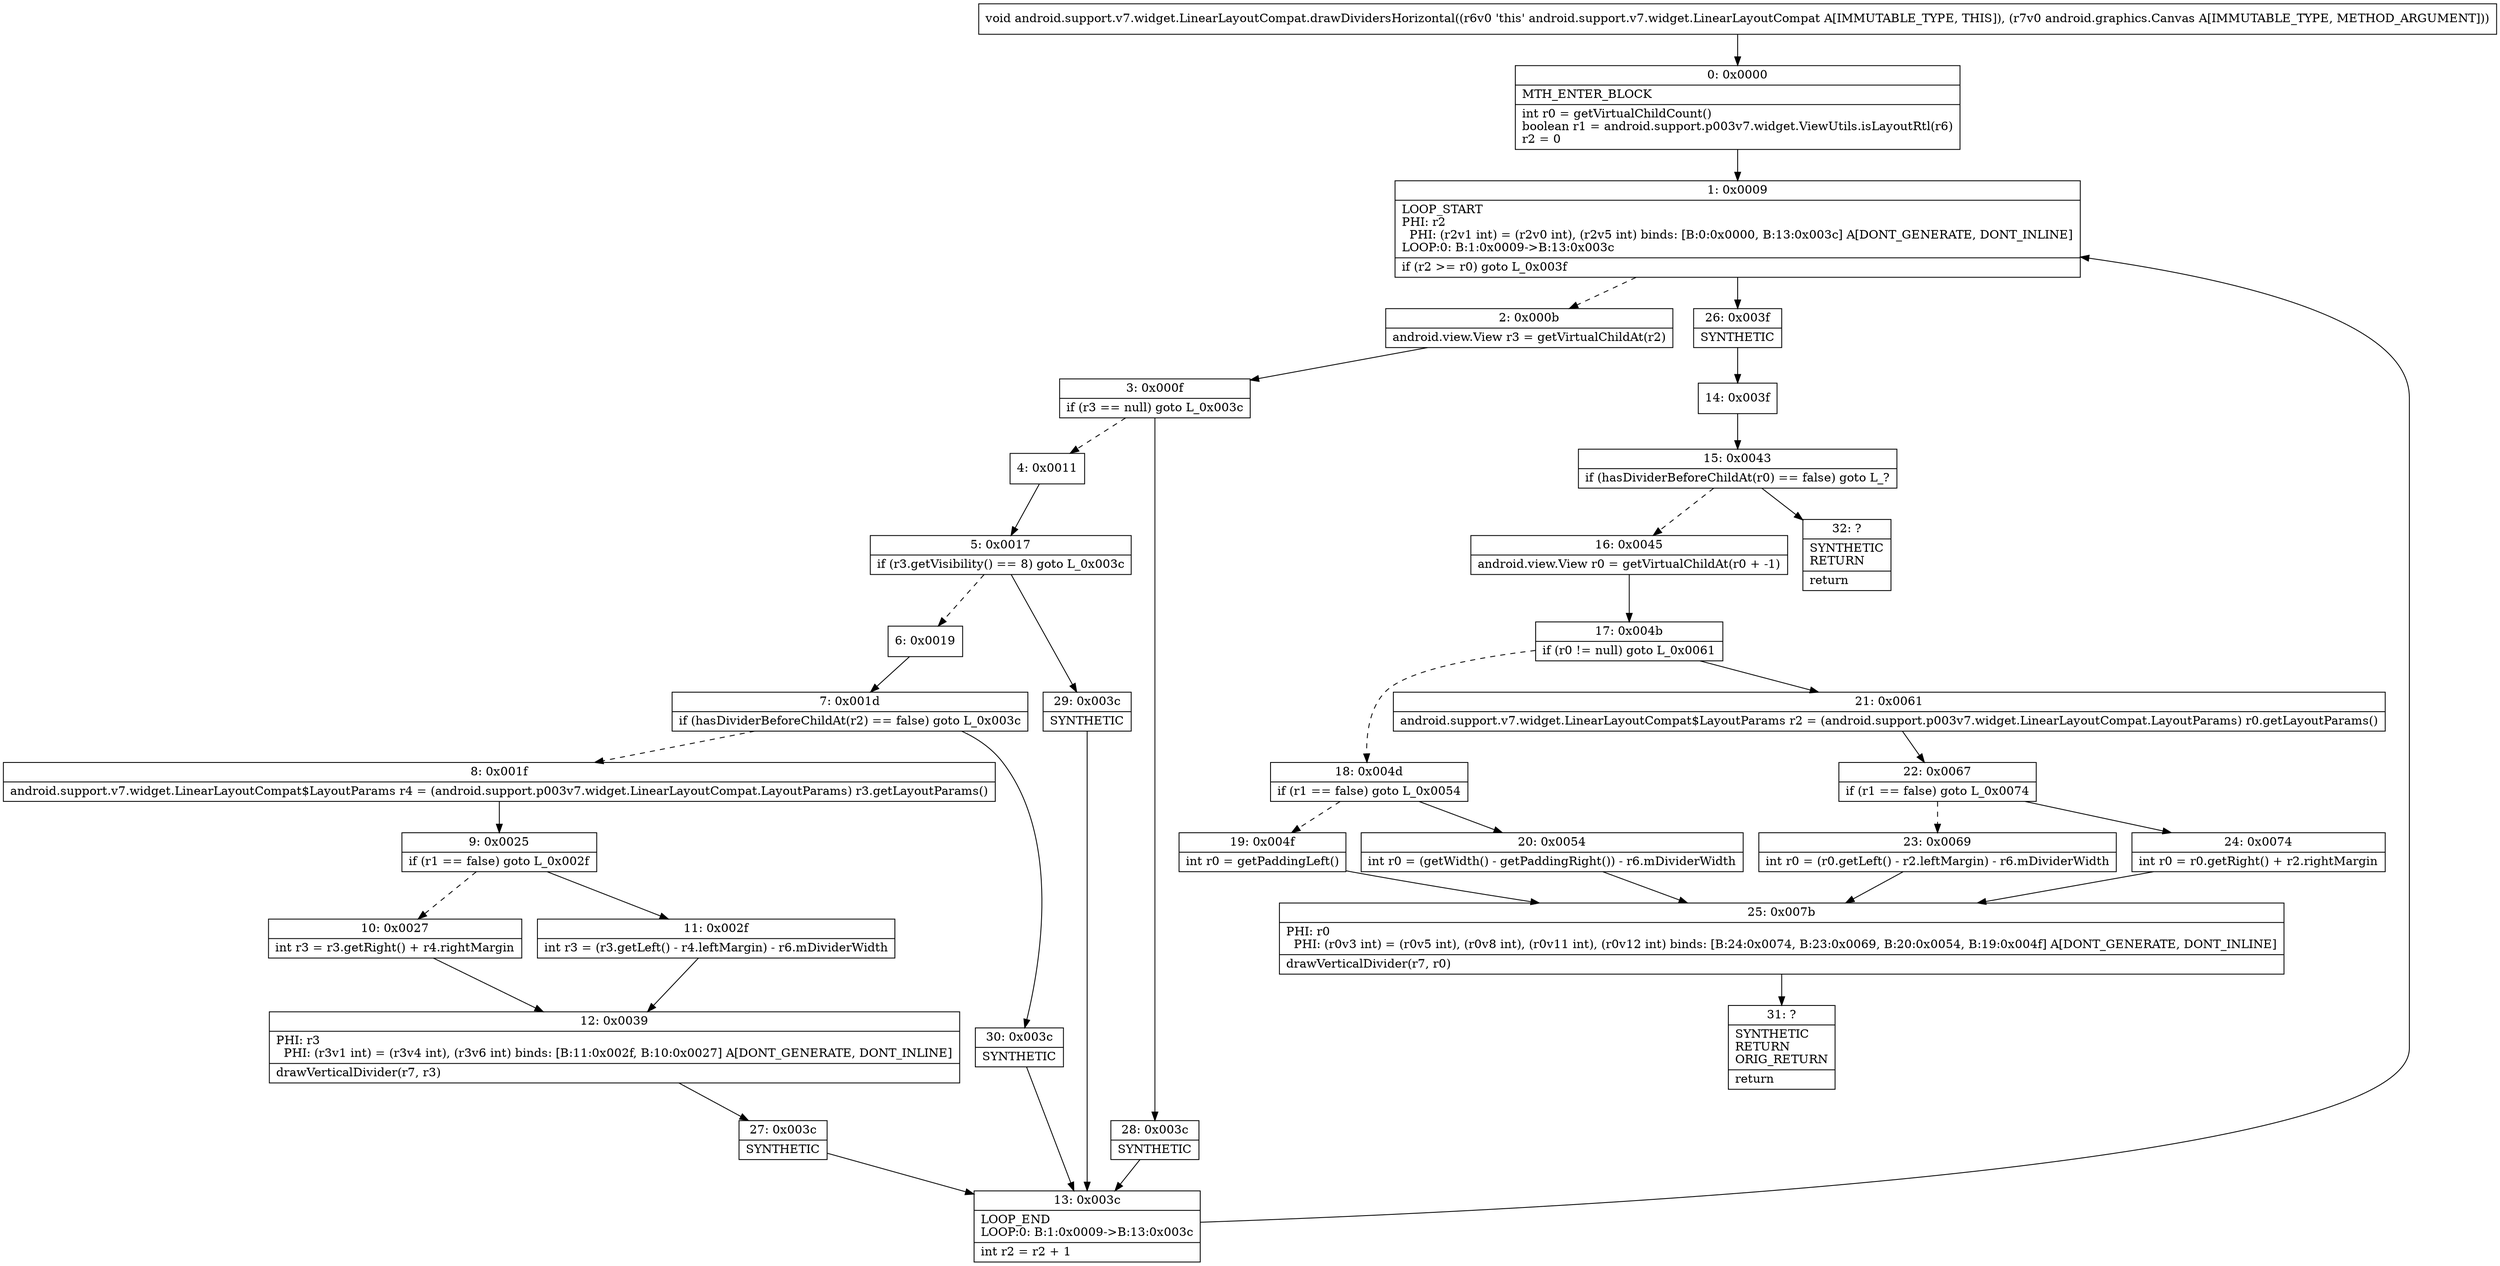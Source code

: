 digraph "CFG forandroid.support.v7.widget.LinearLayoutCompat.drawDividersHorizontal(Landroid\/graphics\/Canvas;)V" {
Node_0 [shape=record,label="{0\:\ 0x0000|MTH_ENTER_BLOCK\l|int r0 = getVirtualChildCount()\lboolean r1 = android.support.p003v7.widget.ViewUtils.isLayoutRtl(r6)\lr2 = 0\l}"];
Node_1 [shape=record,label="{1\:\ 0x0009|LOOP_START\lPHI: r2 \l  PHI: (r2v1 int) = (r2v0 int), (r2v5 int) binds: [B:0:0x0000, B:13:0x003c] A[DONT_GENERATE, DONT_INLINE]\lLOOP:0: B:1:0x0009\-\>B:13:0x003c\l|if (r2 \>= r0) goto L_0x003f\l}"];
Node_2 [shape=record,label="{2\:\ 0x000b|android.view.View r3 = getVirtualChildAt(r2)\l}"];
Node_3 [shape=record,label="{3\:\ 0x000f|if (r3 == null) goto L_0x003c\l}"];
Node_4 [shape=record,label="{4\:\ 0x0011}"];
Node_5 [shape=record,label="{5\:\ 0x0017|if (r3.getVisibility() == 8) goto L_0x003c\l}"];
Node_6 [shape=record,label="{6\:\ 0x0019}"];
Node_7 [shape=record,label="{7\:\ 0x001d|if (hasDividerBeforeChildAt(r2) == false) goto L_0x003c\l}"];
Node_8 [shape=record,label="{8\:\ 0x001f|android.support.v7.widget.LinearLayoutCompat$LayoutParams r4 = (android.support.p003v7.widget.LinearLayoutCompat.LayoutParams) r3.getLayoutParams()\l}"];
Node_9 [shape=record,label="{9\:\ 0x0025|if (r1 == false) goto L_0x002f\l}"];
Node_10 [shape=record,label="{10\:\ 0x0027|int r3 = r3.getRight() + r4.rightMargin\l}"];
Node_11 [shape=record,label="{11\:\ 0x002f|int r3 = (r3.getLeft() \- r4.leftMargin) \- r6.mDividerWidth\l}"];
Node_12 [shape=record,label="{12\:\ 0x0039|PHI: r3 \l  PHI: (r3v1 int) = (r3v4 int), (r3v6 int) binds: [B:11:0x002f, B:10:0x0027] A[DONT_GENERATE, DONT_INLINE]\l|drawVerticalDivider(r7, r3)\l}"];
Node_13 [shape=record,label="{13\:\ 0x003c|LOOP_END\lLOOP:0: B:1:0x0009\-\>B:13:0x003c\l|int r2 = r2 + 1\l}"];
Node_14 [shape=record,label="{14\:\ 0x003f}"];
Node_15 [shape=record,label="{15\:\ 0x0043|if (hasDividerBeforeChildAt(r0) == false) goto L_?\l}"];
Node_16 [shape=record,label="{16\:\ 0x0045|android.view.View r0 = getVirtualChildAt(r0 + \-1)\l}"];
Node_17 [shape=record,label="{17\:\ 0x004b|if (r0 != null) goto L_0x0061\l}"];
Node_18 [shape=record,label="{18\:\ 0x004d|if (r1 == false) goto L_0x0054\l}"];
Node_19 [shape=record,label="{19\:\ 0x004f|int r0 = getPaddingLeft()\l}"];
Node_20 [shape=record,label="{20\:\ 0x0054|int r0 = (getWidth() \- getPaddingRight()) \- r6.mDividerWidth\l}"];
Node_21 [shape=record,label="{21\:\ 0x0061|android.support.v7.widget.LinearLayoutCompat$LayoutParams r2 = (android.support.p003v7.widget.LinearLayoutCompat.LayoutParams) r0.getLayoutParams()\l}"];
Node_22 [shape=record,label="{22\:\ 0x0067|if (r1 == false) goto L_0x0074\l}"];
Node_23 [shape=record,label="{23\:\ 0x0069|int r0 = (r0.getLeft() \- r2.leftMargin) \- r6.mDividerWidth\l}"];
Node_24 [shape=record,label="{24\:\ 0x0074|int r0 = r0.getRight() + r2.rightMargin\l}"];
Node_25 [shape=record,label="{25\:\ 0x007b|PHI: r0 \l  PHI: (r0v3 int) = (r0v5 int), (r0v8 int), (r0v11 int), (r0v12 int) binds: [B:24:0x0074, B:23:0x0069, B:20:0x0054, B:19:0x004f] A[DONT_GENERATE, DONT_INLINE]\l|drawVerticalDivider(r7, r0)\l}"];
Node_26 [shape=record,label="{26\:\ 0x003f|SYNTHETIC\l}"];
Node_27 [shape=record,label="{27\:\ 0x003c|SYNTHETIC\l}"];
Node_28 [shape=record,label="{28\:\ 0x003c|SYNTHETIC\l}"];
Node_29 [shape=record,label="{29\:\ 0x003c|SYNTHETIC\l}"];
Node_30 [shape=record,label="{30\:\ 0x003c|SYNTHETIC\l}"];
Node_31 [shape=record,label="{31\:\ ?|SYNTHETIC\lRETURN\lORIG_RETURN\l|return\l}"];
Node_32 [shape=record,label="{32\:\ ?|SYNTHETIC\lRETURN\l|return\l}"];
MethodNode[shape=record,label="{void android.support.v7.widget.LinearLayoutCompat.drawDividersHorizontal((r6v0 'this' android.support.v7.widget.LinearLayoutCompat A[IMMUTABLE_TYPE, THIS]), (r7v0 android.graphics.Canvas A[IMMUTABLE_TYPE, METHOD_ARGUMENT])) }"];
MethodNode -> Node_0;
Node_0 -> Node_1;
Node_1 -> Node_2[style=dashed];
Node_1 -> Node_26;
Node_2 -> Node_3;
Node_3 -> Node_4[style=dashed];
Node_3 -> Node_28;
Node_4 -> Node_5;
Node_5 -> Node_6[style=dashed];
Node_5 -> Node_29;
Node_6 -> Node_7;
Node_7 -> Node_8[style=dashed];
Node_7 -> Node_30;
Node_8 -> Node_9;
Node_9 -> Node_10[style=dashed];
Node_9 -> Node_11;
Node_10 -> Node_12;
Node_11 -> Node_12;
Node_12 -> Node_27;
Node_13 -> Node_1;
Node_14 -> Node_15;
Node_15 -> Node_16[style=dashed];
Node_15 -> Node_32;
Node_16 -> Node_17;
Node_17 -> Node_18[style=dashed];
Node_17 -> Node_21;
Node_18 -> Node_19[style=dashed];
Node_18 -> Node_20;
Node_19 -> Node_25;
Node_20 -> Node_25;
Node_21 -> Node_22;
Node_22 -> Node_23[style=dashed];
Node_22 -> Node_24;
Node_23 -> Node_25;
Node_24 -> Node_25;
Node_25 -> Node_31;
Node_26 -> Node_14;
Node_27 -> Node_13;
Node_28 -> Node_13;
Node_29 -> Node_13;
Node_30 -> Node_13;
}

